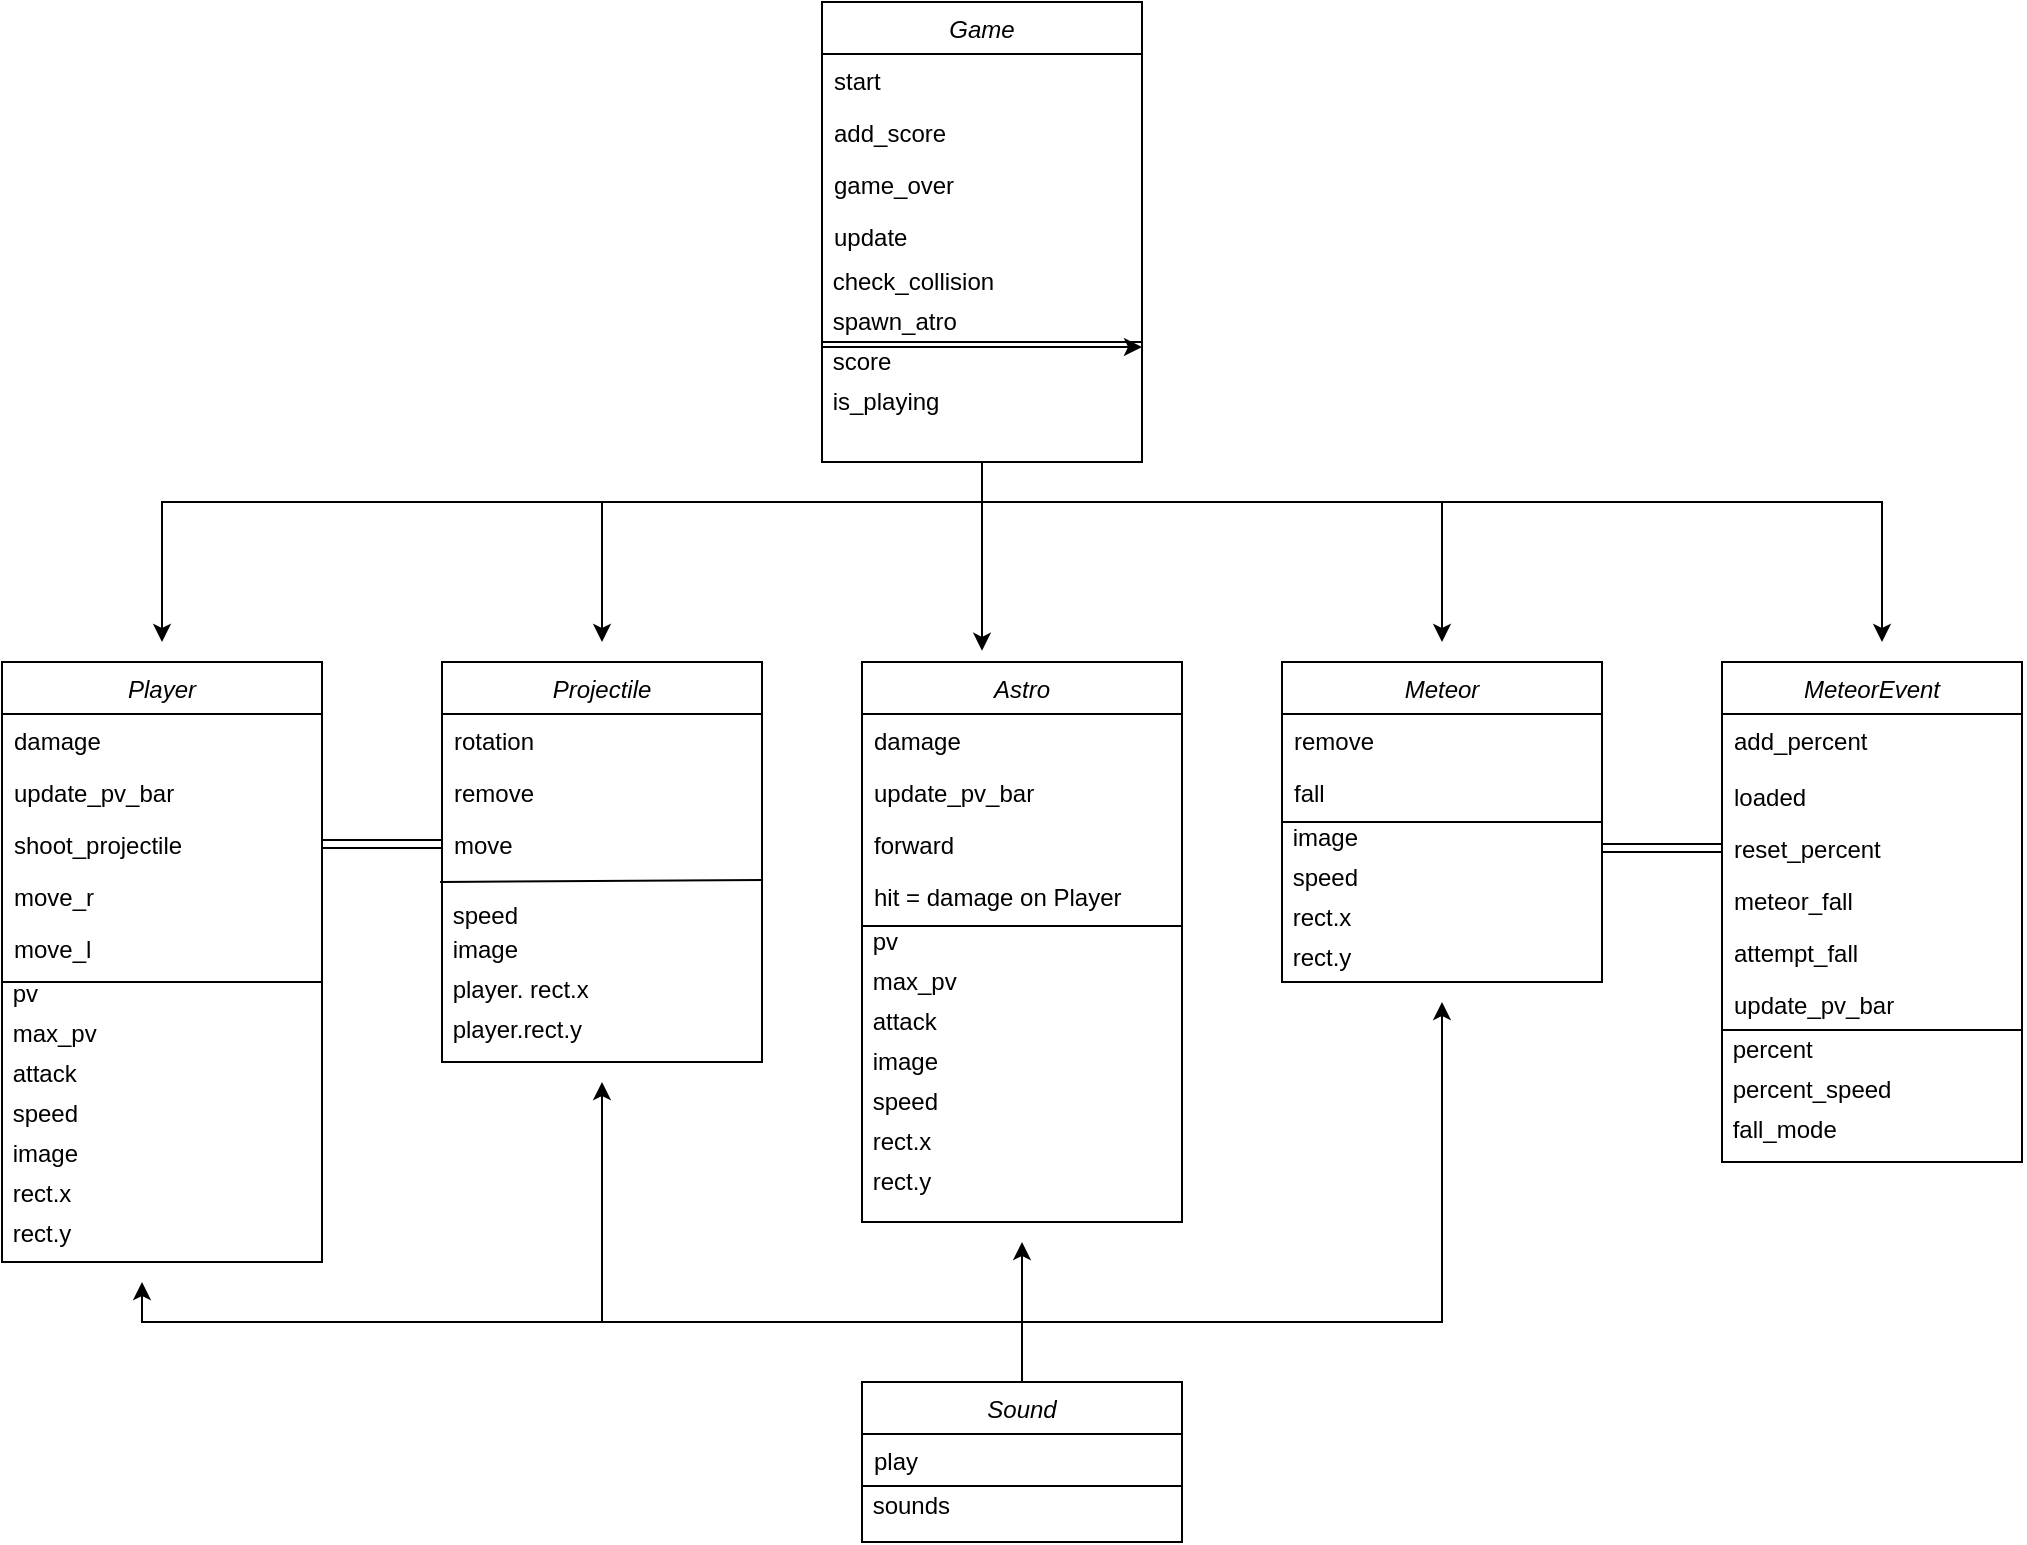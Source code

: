 <mxfile version="14.6.5" type="github">
  <diagram id="a4yLnYOTzEgRWiMyZkhd" name="Page-1">
    <mxGraphModel dx="2561" dy="839" grid="1" gridSize="10" guides="1" tooltips="1" connect="1" arrows="1" fold="1" page="1" pageScale="1" pageWidth="827" pageHeight="1169" math="0" shadow="0">
      <root>
        <mxCell id="0" />
        <mxCell id="1" parent="0" />
        <mxCell id="2H_K8tPodhpWnuWHJw1--14" style="edgeStyle=none;rounded=0;orthogonalLoop=1;jettySize=auto;html=1;entryX=0.375;entryY=-0.02;entryDx=0;entryDy=0;entryPerimeter=0;" edge="1" parent="1" source="P_a_gJJjIW5u5B4pkmQv-1" target="P_a_gJJjIW5u5B4pkmQv-30">
          <mxGeometry relative="1" as="geometry" />
        </mxCell>
        <mxCell id="2H_K8tPodhpWnuWHJw1--15" style="edgeStyle=orthogonalEdgeStyle;rounded=0;orthogonalLoop=1;jettySize=auto;html=1;exitX=0.75;exitY=1;exitDx=0;exitDy=0;" edge="1" parent="1" source="P_a_gJJjIW5u5B4pkmQv-1">
          <mxGeometry relative="1" as="geometry">
            <mxPoint x="610" y="390" as="targetPoint" />
            <Array as="points">
              <mxPoint x="420" y="300" />
              <mxPoint x="380" y="300" />
              <mxPoint x="380" y="320" />
              <mxPoint x="610" y="320" />
            </Array>
          </mxGeometry>
        </mxCell>
        <mxCell id="2H_K8tPodhpWnuWHJw1--16" style="edgeStyle=orthogonalEdgeStyle;rounded=0;orthogonalLoop=1;jettySize=auto;html=1;exitX=0.25;exitY=1;exitDx=0;exitDy=0;" edge="1" parent="1" source="P_a_gJJjIW5u5B4pkmQv-1">
          <mxGeometry relative="1" as="geometry">
            <mxPoint x="-30" y="390" as="targetPoint" />
            <Array as="points">
              <mxPoint x="380" y="300" />
              <mxPoint x="380" y="320" />
              <mxPoint x="-30" y="320" />
            </Array>
          </mxGeometry>
        </mxCell>
        <mxCell id="2H_K8tPodhpWnuWHJw1--17" style="edgeStyle=orthogonalEdgeStyle;rounded=0;orthogonalLoop=1;jettySize=auto;html=1;exitX=0.5;exitY=1;exitDx=0;exitDy=0;" edge="1" parent="1" source="P_a_gJJjIW5u5B4pkmQv-1">
          <mxGeometry relative="1" as="geometry">
            <mxPoint x="830" y="390" as="targetPoint" />
            <Array as="points">
              <mxPoint x="380" y="320" />
            </Array>
          </mxGeometry>
        </mxCell>
        <mxCell id="P_a_gJJjIW5u5B4pkmQv-1" value="Game" style="swimlane;fontStyle=2;align=center;verticalAlign=top;childLayout=stackLayout;horizontal=1;startSize=26;horizontalStack=0;resizeParent=1;resizeLast=0;collapsible=1;marginBottom=0;rounded=0;shadow=0;strokeWidth=1;" parent="1" vertex="1">
          <mxGeometry x="300" y="70" width="160" height="230" as="geometry">
            <mxRectangle x="230" y="140" width="160" height="26" as="alternateBounds" />
          </mxGeometry>
        </mxCell>
        <mxCell id="P_a_gJJjIW5u5B4pkmQv-3" value="start" style="text;align=left;verticalAlign=top;spacingLeft=4;spacingRight=4;overflow=hidden;rotatable=0;points=[[0,0.5],[1,0.5]];portConstraint=eastwest;rounded=0;shadow=0;html=0;" parent="P_a_gJJjIW5u5B4pkmQv-1" vertex="1">
          <mxGeometry y="26" width="160" height="26" as="geometry" />
        </mxCell>
        <mxCell id="P_a_gJJjIW5u5B4pkmQv-4" value="add_score" style="text;align=left;verticalAlign=top;spacingLeft=4;spacingRight=4;overflow=hidden;rotatable=0;points=[[0,0.5],[1,0.5]];portConstraint=eastwest;rounded=0;shadow=0;html=0;" parent="P_a_gJJjIW5u5B4pkmQv-1" vertex="1">
          <mxGeometry y="52" width="160" height="26" as="geometry" />
        </mxCell>
        <mxCell id="P_a_gJJjIW5u5B4pkmQv-6" value="game_over" style="text;align=left;verticalAlign=top;spacingLeft=4;spacingRight=4;overflow=hidden;rotatable=0;points=[[0,0.5],[1,0.5]];portConstraint=eastwest;rounded=0;shadow=0;html=0;" parent="P_a_gJJjIW5u5B4pkmQv-1" vertex="1">
          <mxGeometry y="78" width="160" height="26" as="geometry" />
        </mxCell>
        <mxCell id="P_a_gJJjIW5u5B4pkmQv-7" value="update" style="text;align=left;verticalAlign=top;spacingLeft=4;spacingRight=4;overflow=hidden;rotatable=0;points=[[0,0.5],[1,0.5]];portConstraint=eastwest;rounded=0;shadow=0;html=0;" parent="P_a_gJJjIW5u5B4pkmQv-1" vertex="1">
          <mxGeometry y="104" width="160" height="26" as="geometry" />
        </mxCell>
        <mxCell id="2H_K8tPodhpWnuWHJw1--11" value="&amp;nbsp;check_collision" style="text;html=1;align=left;verticalAlign=middle;resizable=0;points=[];autosize=1;strokeColor=none;" vertex="1" parent="P_a_gJJjIW5u5B4pkmQv-1">
          <mxGeometry y="130" width="160" height="20" as="geometry" />
        </mxCell>
        <mxCell id="2H_K8tPodhpWnuWHJw1--12" value="&amp;nbsp;spawn_atro" style="text;html=1;align=left;verticalAlign=middle;resizable=0;points=[];autosize=1;strokeColor=none;" vertex="1" parent="P_a_gJJjIW5u5B4pkmQv-1">
          <mxGeometry y="150" width="160" height="20" as="geometry" />
        </mxCell>
        <mxCell id="2H_K8tPodhpWnuWHJw1--65" value="" style="endArrow=none;html=1;entryX=1.031;entryY=1.077;entryDx=0;entryDy=0;entryPerimeter=0;" edge="1" parent="P_a_gJJjIW5u5B4pkmQv-1">
          <mxGeometry width="50" height="50" relative="1" as="geometry">
            <mxPoint y="170" as="sourcePoint" />
            <mxPoint x="160" y="170.002" as="targetPoint" />
          </mxGeometry>
        </mxCell>
        <mxCell id="2H_K8tPodhpWnuWHJw1--66" value="&amp;nbsp;score" style="text;html=1;align=left;verticalAlign=middle;resizable=0;points=[];autosize=1;strokeColor=none;" vertex="1" parent="P_a_gJJjIW5u5B4pkmQv-1">
          <mxGeometry y="170" width="160" height="20" as="geometry" />
        </mxCell>
        <mxCell id="2H_K8tPodhpWnuWHJw1--69" value="&amp;nbsp;is_playing" style="text;html=1;align=left;verticalAlign=middle;resizable=0;points=[];autosize=1;strokeColor=none;" vertex="1" parent="P_a_gJJjIW5u5B4pkmQv-1">
          <mxGeometry y="190" width="160" height="20" as="geometry" />
        </mxCell>
        <mxCell id="P_a_gJJjIW5u5B4pkmQv-10" value="Player" style="swimlane;fontStyle=2;align=center;verticalAlign=top;childLayout=stackLayout;horizontal=1;startSize=26;horizontalStack=0;resizeParent=1;resizeLast=0;collapsible=1;marginBottom=0;rounded=0;shadow=0;strokeWidth=1;" parent="1" vertex="1">
          <mxGeometry x="-110" y="400" width="160" height="300" as="geometry">
            <mxRectangle x="540" y="30" width="160" height="26" as="alternateBounds" />
          </mxGeometry>
        </mxCell>
        <mxCell id="P_a_gJJjIW5u5B4pkmQv-12" value="damage" style="text;align=left;verticalAlign=top;spacingLeft=4;spacingRight=4;overflow=hidden;rotatable=0;points=[[0,0.5],[1,0.5]];portConstraint=eastwest;rounded=0;shadow=0;html=0;" parent="P_a_gJJjIW5u5B4pkmQv-10" vertex="1">
          <mxGeometry y="26" width="160" height="26" as="geometry" />
        </mxCell>
        <mxCell id="P_a_gJJjIW5u5B4pkmQv-13" value="update_pv_bar" style="text;align=left;verticalAlign=top;spacingLeft=4;spacingRight=4;overflow=hidden;rotatable=0;points=[[0,0.5],[1,0.5]];portConstraint=eastwest;rounded=0;shadow=0;html=0;" parent="P_a_gJJjIW5u5B4pkmQv-10" vertex="1">
          <mxGeometry y="52" width="160" height="26" as="geometry" />
        </mxCell>
        <mxCell id="P_a_gJJjIW5u5B4pkmQv-14" value="shoot_projectile" style="text;align=left;verticalAlign=top;spacingLeft=4;spacingRight=4;overflow=hidden;rotatable=0;points=[[0,0.5],[1,0.5]];portConstraint=eastwest;rounded=0;shadow=0;html=0;" parent="P_a_gJJjIW5u5B4pkmQv-10" vertex="1">
          <mxGeometry y="78" width="160" height="26" as="geometry" />
        </mxCell>
        <mxCell id="P_a_gJJjIW5u5B4pkmQv-15" value="move_r" style="text;align=left;verticalAlign=top;spacingLeft=4;spacingRight=4;overflow=hidden;rotatable=0;points=[[0,0.5],[1,0.5]];portConstraint=eastwest;rounded=0;shadow=0;html=0;" parent="P_a_gJJjIW5u5B4pkmQv-10" vertex="1">
          <mxGeometry y="104" width="160" height="26" as="geometry" />
        </mxCell>
        <mxCell id="P_a_gJJjIW5u5B4pkmQv-16" value="move_l" style="text;align=left;verticalAlign=top;spacingLeft=4;spacingRight=4;overflow=hidden;rotatable=0;points=[[0,0.5],[1,0.5]];portConstraint=eastwest;rounded=0;shadow=0;html=0;" parent="P_a_gJJjIW5u5B4pkmQv-10" vertex="1">
          <mxGeometry y="130" width="160" height="26" as="geometry" />
        </mxCell>
        <mxCell id="2H_K8tPodhpWnuWHJw1--8" value="" style="endArrow=none;html=1;entryX=1.031;entryY=1.077;entryDx=0;entryDy=0;entryPerimeter=0;" edge="1" parent="P_a_gJJjIW5u5B4pkmQv-10">
          <mxGeometry width="50" height="50" relative="1" as="geometry">
            <mxPoint y="160" as="sourcePoint" />
            <mxPoint x="160.0" y="160.002" as="targetPoint" />
          </mxGeometry>
        </mxCell>
        <mxCell id="2H_K8tPodhpWnuWHJw1--30" value="&amp;nbsp;pv" style="text;html=1;align=left;verticalAlign=middle;resizable=0;points=[];autosize=1;strokeColor=none;" vertex="1" parent="P_a_gJJjIW5u5B4pkmQv-10">
          <mxGeometry y="156" width="160" height="20" as="geometry" />
        </mxCell>
        <mxCell id="2H_K8tPodhpWnuWHJw1--33" value="&amp;nbsp;max_pv" style="text;html=1;align=left;verticalAlign=middle;resizable=0;points=[];autosize=1;strokeColor=none;" vertex="1" parent="P_a_gJJjIW5u5B4pkmQv-10">
          <mxGeometry y="176" width="160" height="20" as="geometry" />
        </mxCell>
        <mxCell id="2H_K8tPodhpWnuWHJw1--34" value="&amp;nbsp;attack" style="text;html=1;align=left;verticalAlign=middle;resizable=0;points=[];autosize=1;strokeColor=none;" vertex="1" parent="P_a_gJJjIW5u5B4pkmQv-10">
          <mxGeometry y="196" width="160" height="20" as="geometry" />
        </mxCell>
        <mxCell id="2H_K8tPodhpWnuWHJw1--35" value="&amp;nbsp;speed" style="text;html=1;align=left;verticalAlign=middle;resizable=0;points=[];autosize=1;strokeColor=none;" vertex="1" parent="P_a_gJJjIW5u5B4pkmQv-10">
          <mxGeometry y="216" width="160" height="20" as="geometry" />
        </mxCell>
        <mxCell id="2H_K8tPodhpWnuWHJw1--36" value="&amp;nbsp;image" style="text;html=1;align=left;verticalAlign=middle;resizable=0;points=[];autosize=1;strokeColor=none;" vertex="1" parent="P_a_gJJjIW5u5B4pkmQv-10">
          <mxGeometry y="236" width="160" height="20" as="geometry" />
        </mxCell>
        <mxCell id="2H_K8tPodhpWnuWHJw1--37" value="&amp;nbsp;rect.x&amp;nbsp;" style="text;html=1;align=left;verticalAlign=middle;resizable=0;points=[];autosize=1;strokeColor=none;" vertex="1" parent="P_a_gJJjIW5u5B4pkmQv-10">
          <mxGeometry y="256" width="160" height="20" as="geometry" />
        </mxCell>
        <mxCell id="2H_K8tPodhpWnuWHJw1--38" value="&amp;nbsp;rect.y" style="text;html=1;align=left;verticalAlign=middle;resizable=0;points=[];autosize=1;strokeColor=none;" vertex="1" parent="P_a_gJJjIW5u5B4pkmQv-10">
          <mxGeometry y="276" width="160" height="20" as="geometry" />
        </mxCell>
        <mxCell id="P_a_gJJjIW5u5B4pkmQv-18" value="Projectile" style="swimlane;fontStyle=2;align=center;verticalAlign=top;childLayout=stackLayout;horizontal=1;startSize=26;horizontalStack=0;resizeParent=1;resizeLast=0;collapsible=1;marginBottom=0;rounded=0;shadow=0;strokeWidth=1;" parent="1" vertex="1">
          <mxGeometry x="110" y="400" width="160" height="200" as="geometry">
            <mxRectangle x="230" y="140" width="160" height="26" as="alternateBounds" />
          </mxGeometry>
        </mxCell>
        <mxCell id="P_a_gJJjIW5u5B4pkmQv-19" value="rotation" style="text;align=left;verticalAlign=top;spacingLeft=4;spacingRight=4;overflow=hidden;rotatable=0;points=[[0,0.5],[1,0.5]];portConstraint=eastwest;rounded=0;shadow=0;html=0;" parent="P_a_gJJjIW5u5B4pkmQv-18" vertex="1">
          <mxGeometry y="26" width="160" height="26" as="geometry" />
        </mxCell>
        <mxCell id="P_a_gJJjIW5u5B4pkmQv-20" value="remove" style="text;align=left;verticalAlign=top;spacingLeft=4;spacingRight=4;overflow=hidden;rotatable=0;points=[[0,0.5],[1,0.5]];portConstraint=eastwest;rounded=0;shadow=0;html=0;" parent="P_a_gJJjIW5u5B4pkmQv-18" vertex="1">
          <mxGeometry y="52" width="160" height="26" as="geometry" />
        </mxCell>
        <mxCell id="P_a_gJJjIW5u5B4pkmQv-22" value="move" style="text;align=left;verticalAlign=top;spacingLeft=4;spacingRight=4;overflow=hidden;rotatable=0;points=[[0,0.5],[1,0.5]];portConstraint=eastwest;rounded=0;shadow=0;html=0;" parent="P_a_gJJjIW5u5B4pkmQv-18" vertex="1">
          <mxGeometry y="78" width="160" height="26" as="geometry" />
        </mxCell>
        <mxCell id="B7ljv2a7CQXohOee3qGk-2" value="" style="endArrow=none;html=1;exitX=-0.006;exitY=0.231;exitDx=0;exitDy=0;exitPerimeter=0;" parent="P_a_gJJjIW5u5B4pkmQv-18" edge="1">
          <mxGeometry width="50" height="50" relative="1" as="geometry">
            <mxPoint x="-0.96" y="110.006" as="sourcePoint" />
            <mxPoint x="160" y="109" as="targetPoint" />
          </mxGeometry>
        </mxCell>
        <mxCell id="2H_K8tPodhpWnuWHJw1--39" value="&lt;br&gt;&amp;nbsp;speed" style="text;html=1;align=left;verticalAlign=middle;resizable=0;points=[];autosize=1;strokeColor=none;" vertex="1" parent="P_a_gJJjIW5u5B4pkmQv-18">
          <mxGeometry y="104" width="160" height="30" as="geometry" />
        </mxCell>
        <mxCell id="2H_K8tPodhpWnuWHJw1--41" value="&amp;nbsp;image" style="text;html=1;align=left;verticalAlign=middle;resizable=0;points=[];autosize=1;strokeColor=none;" vertex="1" parent="P_a_gJJjIW5u5B4pkmQv-18">
          <mxGeometry y="134" width="160" height="20" as="geometry" />
        </mxCell>
        <mxCell id="2H_K8tPodhpWnuWHJw1--42" value="&amp;nbsp;player. rect.x" style="text;html=1;align=left;verticalAlign=middle;resizable=0;points=[];autosize=1;strokeColor=none;" vertex="1" parent="P_a_gJJjIW5u5B4pkmQv-18">
          <mxGeometry y="154" width="160" height="20" as="geometry" />
        </mxCell>
        <mxCell id="2H_K8tPodhpWnuWHJw1--43" value="&amp;nbsp;player.rect.y" style="text;html=1;align=left;verticalAlign=middle;resizable=0;points=[];autosize=1;strokeColor=none;" vertex="1" parent="P_a_gJJjIW5u5B4pkmQv-18">
          <mxGeometry y="174" width="160" height="20" as="geometry" />
        </mxCell>
        <mxCell id="P_a_gJJjIW5u5B4pkmQv-30" value="Astro" style="swimlane;fontStyle=2;align=center;verticalAlign=top;childLayout=stackLayout;horizontal=1;startSize=26;horizontalStack=0;resizeParent=1;resizeLast=0;collapsible=1;marginBottom=0;rounded=0;shadow=0;strokeWidth=1;" parent="1" vertex="1">
          <mxGeometry x="320" y="400" width="160" height="280" as="geometry">
            <mxRectangle x="230" y="140" width="160" height="26" as="alternateBounds" />
          </mxGeometry>
        </mxCell>
        <mxCell id="P_a_gJJjIW5u5B4pkmQv-32" value="damage" style="text;align=left;verticalAlign=top;spacingLeft=4;spacingRight=4;overflow=hidden;rotatable=0;points=[[0,0.5],[1,0.5]];portConstraint=eastwest;rounded=0;shadow=0;html=0;" parent="P_a_gJJjIW5u5B4pkmQv-30" vertex="1">
          <mxGeometry y="26" width="160" height="26" as="geometry" />
        </mxCell>
        <mxCell id="P_a_gJJjIW5u5B4pkmQv-33" value="update_pv_bar" style="text;align=left;verticalAlign=top;spacingLeft=4;spacingRight=4;overflow=hidden;rotatable=0;points=[[0,0.5],[1,0.5]];portConstraint=eastwest;rounded=0;shadow=0;html=0;" parent="P_a_gJJjIW5u5B4pkmQv-30" vertex="1">
          <mxGeometry y="52" width="160" height="26" as="geometry" />
        </mxCell>
        <mxCell id="P_a_gJJjIW5u5B4pkmQv-35" value="forward" style="text;align=left;verticalAlign=top;spacingLeft=4;spacingRight=4;overflow=hidden;rotatable=0;points=[[0,0.5],[1,0.5]];portConstraint=eastwest;rounded=0;shadow=0;html=0;" parent="P_a_gJJjIW5u5B4pkmQv-30" vertex="1">
          <mxGeometry y="78" width="160" height="26" as="geometry" />
        </mxCell>
        <mxCell id="P_a_gJJjIW5u5B4pkmQv-36" value="hit = damage on Player&#xa; " style="text;align=left;verticalAlign=top;spacingLeft=4;spacingRight=4;overflow=hidden;rotatable=0;points=[[0,0.5],[1,0.5]];portConstraint=eastwest;rounded=0;shadow=0;html=0;" parent="P_a_gJJjIW5u5B4pkmQv-30" vertex="1">
          <mxGeometry y="104" width="160" height="26" as="geometry" />
        </mxCell>
        <mxCell id="B7ljv2a7CQXohOee3qGk-5" value="" style="endArrow=none;html=1;" parent="P_a_gJJjIW5u5B4pkmQv-30" edge="1">
          <mxGeometry width="50" height="50" relative="1" as="geometry">
            <mxPoint y="132" as="sourcePoint" />
            <mxPoint x="160" y="132" as="targetPoint" />
          </mxGeometry>
        </mxCell>
        <mxCell id="2H_K8tPodhpWnuWHJw1--44" value="&amp;nbsp;pv" style="text;html=1;align=left;verticalAlign=middle;resizable=0;points=[];autosize=1;strokeColor=none;" vertex="1" parent="P_a_gJJjIW5u5B4pkmQv-30">
          <mxGeometry y="130" width="160" height="20" as="geometry" />
        </mxCell>
        <mxCell id="2H_K8tPodhpWnuWHJw1--45" value="&amp;nbsp;max_pv" style="text;html=1;align=left;verticalAlign=middle;resizable=0;points=[];autosize=1;strokeColor=none;" vertex="1" parent="P_a_gJJjIW5u5B4pkmQv-30">
          <mxGeometry y="150" width="160" height="20" as="geometry" />
        </mxCell>
        <mxCell id="2H_K8tPodhpWnuWHJw1--46" value="&amp;nbsp;attack" style="text;html=1;align=left;verticalAlign=middle;resizable=0;points=[];autosize=1;strokeColor=none;" vertex="1" parent="P_a_gJJjIW5u5B4pkmQv-30">
          <mxGeometry y="170" width="160" height="20" as="geometry" />
        </mxCell>
        <mxCell id="2H_K8tPodhpWnuWHJw1--47" value="&amp;nbsp;image" style="text;html=1;align=left;verticalAlign=middle;resizable=0;points=[];autosize=1;strokeColor=none;" vertex="1" parent="P_a_gJJjIW5u5B4pkmQv-30">
          <mxGeometry y="190" width="160" height="20" as="geometry" />
        </mxCell>
        <mxCell id="2H_K8tPodhpWnuWHJw1--48" value="&amp;nbsp;speed" style="text;html=1;align=left;verticalAlign=middle;resizable=0;points=[];autosize=1;strokeColor=none;" vertex="1" parent="P_a_gJJjIW5u5B4pkmQv-30">
          <mxGeometry y="210" width="160" height="20" as="geometry" />
        </mxCell>
        <mxCell id="2H_K8tPodhpWnuWHJw1--49" value="&amp;nbsp;rect.x" style="text;html=1;align=left;verticalAlign=middle;resizable=0;points=[];autosize=1;strokeColor=none;" vertex="1" parent="P_a_gJJjIW5u5B4pkmQv-30">
          <mxGeometry y="230" width="160" height="20" as="geometry" />
        </mxCell>
        <mxCell id="2H_K8tPodhpWnuWHJw1--51" value="&amp;nbsp;rect.y" style="text;html=1;align=left;verticalAlign=middle;resizable=0;points=[];autosize=1;strokeColor=none;" vertex="1" parent="P_a_gJJjIW5u5B4pkmQv-30">
          <mxGeometry y="250" width="160" height="20" as="geometry" />
        </mxCell>
        <mxCell id="P_a_gJJjIW5u5B4pkmQv-38" value="MeteorEvent" style="swimlane;fontStyle=2;align=center;verticalAlign=top;childLayout=stackLayout;horizontal=1;startSize=26;horizontalStack=0;resizeParent=1;resizeLast=0;collapsible=1;marginBottom=0;rounded=0;shadow=0;strokeWidth=1;" parent="1" vertex="1">
          <mxGeometry x="750" y="400" width="150" height="250" as="geometry">
            <mxRectangle x="230" y="140" width="160" height="26" as="alternateBounds" />
          </mxGeometry>
        </mxCell>
        <mxCell id="P_a_gJJjIW5u5B4pkmQv-40" value="add_percent" style="text;align=left;verticalAlign=top;spacingLeft=4;spacingRight=4;overflow=hidden;rotatable=0;points=[[0,0.5],[1,0.5]];portConstraint=eastwest;rounded=0;shadow=0;html=0;" parent="P_a_gJJjIW5u5B4pkmQv-38" vertex="1">
          <mxGeometry y="26" width="150" height="28" as="geometry" />
        </mxCell>
        <mxCell id="P_a_gJJjIW5u5B4pkmQv-42" value="loaded" style="text;align=left;verticalAlign=top;spacingLeft=4;spacingRight=4;overflow=hidden;rotatable=0;points=[[0,0.5],[1,0.5]];portConstraint=eastwest;rounded=0;shadow=0;html=0;" parent="P_a_gJJjIW5u5B4pkmQv-38" vertex="1">
          <mxGeometry y="54" width="150" height="26" as="geometry" />
        </mxCell>
        <mxCell id="P_a_gJJjIW5u5B4pkmQv-43" value="reset_percent" style="text;align=left;verticalAlign=top;spacingLeft=4;spacingRight=4;overflow=hidden;rotatable=0;points=[[0,0.5],[1,0.5]];portConstraint=eastwest;rounded=0;shadow=0;html=0;" parent="P_a_gJJjIW5u5B4pkmQv-38" vertex="1">
          <mxGeometry y="80" width="150" height="26" as="geometry" />
        </mxCell>
        <mxCell id="P_a_gJJjIW5u5B4pkmQv-44" value="meteor_fall" style="text;align=left;verticalAlign=top;spacingLeft=4;spacingRight=4;overflow=hidden;rotatable=0;points=[[0,0.5],[1,0.5]];portConstraint=eastwest;rounded=0;shadow=0;html=0;" parent="P_a_gJJjIW5u5B4pkmQv-38" vertex="1">
          <mxGeometry y="106" width="150" height="26" as="geometry" />
        </mxCell>
        <mxCell id="P_a_gJJjIW5u5B4pkmQv-47" value="attempt_fall" style="text;align=left;verticalAlign=top;spacingLeft=4;spacingRight=4;overflow=hidden;rotatable=0;points=[[0,0.5],[1,0.5]];portConstraint=eastwest;rounded=0;shadow=0;html=0;" parent="P_a_gJJjIW5u5B4pkmQv-38" vertex="1">
          <mxGeometry y="132" width="150" height="26" as="geometry" />
        </mxCell>
        <mxCell id="P_a_gJJjIW5u5B4pkmQv-45" value="update_pv_bar" style="text;align=left;verticalAlign=top;spacingLeft=4;spacingRight=4;overflow=hidden;rotatable=0;points=[[0,0.5],[1,0.5]];portConstraint=eastwest;rounded=0;shadow=0;html=0;" parent="P_a_gJJjIW5u5B4pkmQv-38" vertex="1">
          <mxGeometry y="158" width="150" height="26" as="geometry" />
        </mxCell>
        <mxCell id="2H_K8tPodhpWnuWHJw1--4" value="" style="endArrow=none;html=1;" edge="1" parent="P_a_gJJjIW5u5B4pkmQv-38">
          <mxGeometry width="50" height="50" relative="1" as="geometry">
            <mxPoint y="184" as="sourcePoint" />
            <mxPoint x="150" y="184" as="targetPoint" />
          </mxGeometry>
        </mxCell>
        <mxCell id="2H_K8tPodhpWnuWHJw1--57" value="&amp;nbsp;percent" style="text;html=1;align=left;verticalAlign=middle;resizable=0;points=[];autosize=1;strokeColor=none;" vertex="1" parent="P_a_gJJjIW5u5B4pkmQv-38">
          <mxGeometry y="184" width="150" height="20" as="geometry" />
        </mxCell>
        <mxCell id="2H_K8tPodhpWnuWHJw1--59" value="&amp;nbsp;percent_speed" style="text;html=1;align=left;verticalAlign=middle;resizable=0;points=[];autosize=1;strokeColor=none;" vertex="1" parent="P_a_gJJjIW5u5B4pkmQv-38">
          <mxGeometry y="204" width="150" height="20" as="geometry" />
        </mxCell>
        <mxCell id="2H_K8tPodhpWnuWHJw1--60" value="&amp;nbsp;fall_mode" style="text;html=1;align=left;verticalAlign=middle;resizable=0;points=[];autosize=1;strokeColor=none;" vertex="1" parent="P_a_gJJjIW5u5B4pkmQv-38">
          <mxGeometry y="224" width="150" height="20" as="geometry" />
        </mxCell>
        <mxCell id="2H_K8tPodhpWnuWHJw1--23" style="edgeStyle=elbowEdgeStyle;shape=link;rounded=0;orthogonalLoop=1;jettySize=auto;elbow=vertical;html=1;entryX=0;entryY=0.5;entryDx=0;entryDy=0;" edge="1" parent="1" target="P_a_gJJjIW5u5B4pkmQv-43">
          <mxGeometry relative="1" as="geometry">
            <mxPoint x="690" y="493" as="sourcePoint" />
          </mxGeometry>
        </mxCell>
        <mxCell id="P_a_gJJjIW5u5B4pkmQv-48" value="Meteor" style="swimlane;fontStyle=2;align=center;verticalAlign=top;childLayout=stackLayout;horizontal=1;startSize=26;horizontalStack=0;resizeParent=1;resizeLast=0;collapsible=1;marginBottom=0;rounded=0;shadow=0;strokeWidth=1;" parent="1" vertex="1">
          <mxGeometry x="530" y="400" width="160" height="160" as="geometry">
            <mxRectangle x="230" y="140" width="160" height="26" as="alternateBounds" />
          </mxGeometry>
        </mxCell>
        <mxCell id="P_a_gJJjIW5u5B4pkmQv-49" value="remove" style="text;align=left;verticalAlign=top;spacingLeft=4;spacingRight=4;overflow=hidden;rotatable=0;points=[[0,0.5],[1,0.5]];portConstraint=eastwest;rounded=0;shadow=0;html=0;" parent="P_a_gJJjIW5u5B4pkmQv-48" vertex="1">
          <mxGeometry y="26" width="160" height="26" as="geometry" />
        </mxCell>
        <mxCell id="P_a_gJJjIW5u5B4pkmQv-50" value="fall" style="text;align=left;verticalAlign=top;spacingLeft=4;spacingRight=4;overflow=hidden;rotatable=0;points=[[0,0.5],[1,0.5]];portConstraint=eastwest;rounded=0;shadow=0;html=0;" parent="P_a_gJJjIW5u5B4pkmQv-48" vertex="1">
          <mxGeometry y="52" width="160" height="26" as="geometry" />
        </mxCell>
        <mxCell id="2H_K8tPodhpWnuWHJw1--5" value="" style="endArrow=none;html=1;entryX=1.031;entryY=1.077;entryDx=0;entryDy=0;entryPerimeter=0;" edge="1" parent="P_a_gJJjIW5u5B4pkmQv-48">
          <mxGeometry width="50" height="50" relative="1" as="geometry">
            <mxPoint y="80" as="sourcePoint" />
            <mxPoint x="160.0" y="80.002" as="targetPoint" />
          </mxGeometry>
        </mxCell>
        <mxCell id="2H_K8tPodhpWnuWHJw1--52" value="&amp;nbsp;image" style="text;html=1;align=left;verticalAlign=middle;resizable=0;points=[];autosize=1;strokeColor=none;" vertex="1" parent="P_a_gJJjIW5u5B4pkmQv-48">
          <mxGeometry y="78" width="160" height="20" as="geometry" />
        </mxCell>
        <mxCell id="2H_K8tPodhpWnuWHJw1--53" value="&amp;nbsp;speed" style="text;html=1;align=left;verticalAlign=middle;resizable=0;points=[];autosize=1;strokeColor=none;" vertex="1" parent="P_a_gJJjIW5u5B4pkmQv-48">
          <mxGeometry y="98" width="160" height="20" as="geometry" />
        </mxCell>
        <mxCell id="2H_K8tPodhpWnuWHJw1--54" value="&amp;nbsp;rect.x" style="text;html=1;align=left;verticalAlign=middle;resizable=0;points=[];autosize=1;strokeColor=none;" vertex="1" parent="P_a_gJJjIW5u5B4pkmQv-48">
          <mxGeometry y="118" width="160" height="20" as="geometry" />
        </mxCell>
        <mxCell id="2H_K8tPodhpWnuWHJw1--55" value="&amp;nbsp;rect.y" style="text;html=1;align=left;verticalAlign=middle;resizable=0;points=[];autosize=1;strokeColor=none;" vertex="1" parent="P_a_gJJjIW5u5B4pkmQv-48">
          <mxGeometry y="138" width="160" height="20" as="geometry" />
        </mxCell>
        <mxCell id="2H_K8tPodhpWnuWHJw1--1" style="edgeStyle=orthogonalEdgeStyle;rounded=0;orthogonalLoop=1;jettySize=auto;html=1;exitX=0.5;exitY=1;exitDx=0;exitDy=0;" edge="1" parent="1" source="P_a_gJJjIW5u5B4pkmQv-1">
          <mxGeometry relative="1" as="geometry">
            <mxPoint x="190" y="390" as="targetPoint" />
            <mxPoint x="380" y="320" as="sourcePoint" />
            <Array as="points">
              <mxPoint x="380" y="320" />
              <mxPoint x="190" y="320" />
            </Array>
          </mxGeometry>
        </mxCell>
        <mxCell id="P_a_gJJjIW5u5B4pkmQv-58" value="Sound" style="swimlane;fontStyle=2;align=center;verticalAlign=top;childLayout=stackLayout;horizontal=1;startSize=26;horizontalStack=0;resizeParent=1;resizeLast=0;collapsible=1;marginBottom=0;rounded=0;shadow=0;strokeWidth=1;" parent="1" vertex="1">
          <mxGeometry x="320" y="760" width="160" height="80" as="geometry">
            <mxRectangle x="230" y="140" width="160" height="26" as="alternateBounds" />
          </mxGeometry>
        </mxCell>
        <mxCell id="P_a_gJJjIW5u5B4pkmQv-59" value="play" style="text;align=left;verticalAlign=top;spacingLeft=4;spacingRight=4;overflow=hidden;rotatable=0;points=[[0,0.5],[1,0.5]];portConstraint=eastwest;rounded=0;shadow=0;html=0;" parent="P_a_gJJjIW5u5B4pkmQv-58" vertex="1">
          <mxGeometry y="26" width="160" height="26" as="geometry" />
        </mxCell>
        <mxCell id="2H_K8tPodhpWnuWHJw1--9" value="" style="endArrow=none;html=1;entryX=1.031;entryY=1.077;entryDx=0;entryDy=0;entryPerimeter=0;" edge="1" parent="P_a_gJJjIW5u5B4pkmQv-58">
          <mxGeometry width="50" height="50" relative="1" as="geometry">
            <mxPoint y="52" as="sourcePoint" />
            <mxPoint x="160" y="52.002" as="targetPoint" />
          </mxGeometry>
        </mxCell>
        <mxCell id="2H_K8tPodhpWnuWHJw1--25" value="&amp;nbsp;sounds" style="text;html=1;align=left;verticalAlign=middle;resizable=0;points=[];autosize=1;strokeColor=none;" vertex="1" parent="P_a_gJJjIW5u5B4pkmQv-58">
          <mxGeometry y="52" width="160" height="20" as="geometry" />
        </mxCell>
        <mxCell id="2H_K8tPodhpWnuWHJw1--18" style="edgeStyle=none;rounded=0;orthogonalLoop=1;jettySize=auto;html=1;exitX=0.5;exitY=0;exitDx=0;exitDy=0;" edge="1" parent="1" source="P_a_gJJjIW5u5B4pkmQv-58">
          <mxGeometry relative="1" as="geometry">
            <mxPoint x="300" y="740" as="sourcePoint" />
            <mxPoint x="400" y="690" as="targetPoint" />
          </mxGeometry>
        </mxCell>
        <mxCell id="2H_K8tPodhpWnuWHJw1--19" style="edgeStyle=orthogonalEdgeStyle;rounded=0;orthogonalLoop=1;jettySize=auto;html=1;exitX=0.5;exitY=0;exitDx=0;exitDy=0;" edge="1" parent="1" source="P_a_gJJjIW5u5B4pkmQv-58">
          <mxGeometry relative="1" as="geometry">
            <mxPoint x="190" y="610" as="targetPoint" />
            <mxPoint x="380" y="790" as="sourcePoint" />
            <Array as="points">
              <mxPoint x="400" y="730" />
              <mxPoint x="190" y="730" />
            </Array>
          </mxGeometry>
        </mxCell>
        <mxCell id="2H_K8tPodhpWnuWHJw1--20" style="edgeStyle=orthogonalEdgeStyle;rounded=0;orthogonalLoop=1;jettySize=auto;html=1;exitX=0.5;exitY=1;exitDx=0;exitDy=0;" edge="1" parent="1">
          <mxGeometry relative="1" as="geometry">
            <mxPoint x="-40" y="710" as="targetPoint" />
            <mxPoint x="190" y="690" as="sourcePoint" />
            <Array as="points">
              <mxPoint x="190" y="730" />
              <mxPoint x="-40" y="730" />
            </Array>
          </mxGeometry>
        </mxCell>
        <mxCell id="2H_K8tPodhpWnuWHJw1--21" style="edgeStyle=orthogonalEdgeStyle;rounded=0;orthogonalLoop=1;jettySize=auto;html=1;exitX=0.5;exitY=0;exitDx=0;exitDy=0;" edge="1" parent="1" source="P_a_gJJjIW5u5B4pkmQv-58">
          <mxGeometry relative="1" as="geometry">
            <mxPoint x="610" y="570" as="targetPoint" />
            <mxPoint x="650" y="640" as="sourcePoint" />
            <Array as="points">
              <mxPoint x="400" y="730" />
              <mxPoint x="610" y="730" />
            </Array>
          </mxGeometry>
        </mxCell>
        <mxCell id="2H_K8tPodhpWnuWHJw1--24" style="edgeStyle=elbowEdgeStyle;shape=link;rounded=0;orthogonalLoop=1;jettySize=auto;elbow=vertical;html=1;exitX=1;exitY=0.5;exitDx=0;exitDy=0;entryX=0;entryY=0.5;entryDx=0;entryDy=0;" edge="1" parent="1" source="P_a_gJJjIW5u5B4pkmQv-14" target="P_a_gJJjIW5u5B4pkmQv-22">
          <mxGeometry relative="1" as="geometry" />
        </mxCell>
        <mxCell id="2H_K8tPodhpWnuWHJw1--63" style="edgeStyle=none;rounded=0;orthogonalLoop=1;jettySize=auto;html=1;exitX=0;exitY=0.75;exitDx=0;exitDy=0;entryX=1;entryY=0.75;entryDx=0;entryDy=0;" edge="1" parent="1" source="P_a_gJJjIW5u5B4pkmQv-1" target="P_a_gJJjIW5u5B4pkmQv-1">
          <mxGeometry relative="1" as="geometry" />
        </mxCell>
      </root>
    </mxGraphModel>
  </diagram>
</mxfile>
